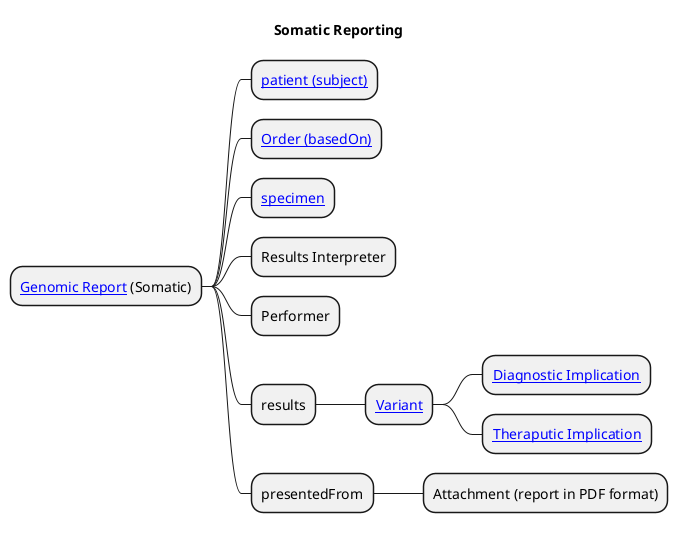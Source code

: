 @startmindmap

title "Somatic Reporting"

* [[StructureDefinition-DiagnosticReport.html Genomic Report]] (Somatic)
** [[StructureDefinition-Patient.html patient (subject)]]
** [[StructureDefinition-ServiceRequest.html Order (basedOn)]]
** [[StructureDefinition-Specimen.html specimen]]
** Results Interpreter
** Performer
** results
*** [[https://hl7.org/fhir/uv/genomics-reporting/StructureDefinition-variant.html Variant]]
**** [[https://hl7.org/fhir/uv/genomics-reporting/StructureDefinition-diagnostic-implication.html Diagnostic Implication]]
**** [[https://hl7.org/fhir/uv/genomics-reporting/StructureDefinition-therapeutic-implication.html Theraputic Implication]]
** presentedFrom
*** Attachment (report in PDF format)

@endmindmap
